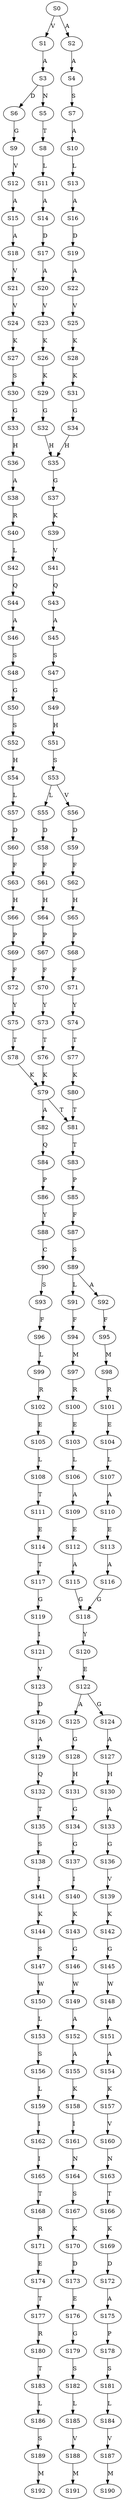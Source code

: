 strict digraph  {
	S0 -> S1 [ label = V ];
	S0 -> S2 [ label = A ];
	S1 -> S3 [ label = A ];
	S2 -> S4 [ label = A ];
	S3 -> S5 [ label = N ];
	S3 -> S6 [ label = D ];
	S4 -> S7 [ label = S ];
	S5 -> S8 [ label = T ];
	S6 -> S9 [ label = G ];
	S7 -> S10 [ label = A ];
	S8 -> S11 [ label = L ];
	S9 -> S12 [ label = V ];
	S10 -> S13 [ label = L ];
	S11 -> S14 [ label = A ];
	S12 -> S15 [ label = A ];
	S13 -> S16 [ label = A ];
	S14 -> S17 [ label = D ];
	S15 -> S18 [ label = A ];
	S16 -> S19 [ label = D ];
	S17 -> S20 [ label = A ];
	S18 -> S21 [ label = V ];
	S19 -> S22 [ label = A ];
	S20 -> S23 [ label = V ];
	S21 -> S24 [ label = V ];
	S22 -> S25 [ label = V ];
	S23 -> S26 [ label = K ];
	S24 -> S27 [ label = K ];
	S25 -> S28 [ label = K ];
	S26 -> S29 [ label = K ];
	S27 -> S30 [ label = S ];
	S28 -> S31 [ label = K ];
	S29 -> S32 [ label = G ];
	S30 -> S33 [ label = G ];
	S31 -> S34 [ label = G ];
	S32 -> S35 [ label = H ];
	S33 -> S36 [ label = H ];
	S34 -> S35 [ label = H ];
	S35 -> S37 [ label = G ];
	S36 -> S38 [ label = A ];
	S37 -> S39 [ label = K ];
	S38 -> S40 [ label = R ];
	S39 -> S41 [ label = V ];
	S40 -> S42 [ label = L ];
	S41 -> S43 [ label = Q ];
	S42 -> S44 [ label = Q ];
	S43 -> S45 [ label = A ];
	S44 -> S46 [ label = A ];
	S45 -> S47 [ label = S ];
	S46 -> S48 [ label = S ];
	S47 -> S49 [ label = G ];
	S48 -> S50 [ label = G ];
	S49 -> S51 [ label = H ];
	S50 -> S52 [ label = S ];
	S51 -> S53 [ label = S ];
	S52 -> S54 [ label = H ];
	S53 -> S55 [ label = L ];
	S53 -> S56 [ label = V ];
	S54 -> S57 [ label = L ];
	S55 -> S58 [ label = D ];
	S56 -> S59 [ label = D ];
	S57 -> S60 [ label = D ];
	S58 -> S61 [ label = F ];
	S59 -> S62 [ label = F ];
	S60 -> S63 [ label = F ];
	S61 -> S64 [ label = H ];
	S62 -> S65 [ label = H ];
	S63 -> S66 [ label = H ];
	S64 -> S67 [ label = P ];
	S65 -> S68 [ label = P ];
	S66 -> S69 [ label = P ];
	S67 -> S70 [ label = F ];
	S68 -> S71 [ label = F ];
	S69 -> S72 [ label = F ];
	S70 -> S73 [ label = Y ];
	S71 -> S74 [ label = Y ];
	S72 -> S75 [ label = Y ];
	S73 -> S76 [ label = T ];
	S74 -> S77 [ label = T ];
	S75 -> S78 [ label = T ];
	S76 -> S79 [ label = K ];
	S77 -> S80 [ label = K ];
	S78 -> S79 [ label = K ];
	S79 -> S81 [ label = T ];
	S79 -> S82 [ label = A ];
	S80 -> S81 [ label = T ];
	S81 -> S83 [ label = T ];
	S82 -> S84 [ label = Q ];
	S83 -> S85 [ label = P ];
	S84 -> S86 [ label = P ];
	S85 -> S87 [ label = F ];
	S86 -> S88 [ label = Y ];
	S87 -> S89 [ label = S ];
	S88 -> S90 [ label = C ];
	S89 -> S91 [ label = L ];
	S89 -> S92 [ label = A ];
	S90 -> S93 [ label = S ];
	S91 -> S94 [ label = F ];
	S92 -> S95 [ label = F ];
	S93 -> S96 [ label = F ];
	S94 -> S97 [ label = M ];
	S95 -> S98 [ label = M ];
	S96 -> S99 [ label = L ];
	S97 -> S100 [ label = R ];
	S98 -> S101 [ label = R ];
	S99 -> S102 [ label = R ];
	S100 -> S103 [ label = E ];
	S101 -> S104 [ label = E ];
	S102 -> S105 [ label = E ];
	S103 -> S106 [ label = L ];
	S104 -> S107 [ label = L ];
	S105 -> S108 [ label = L ];
	S106 -> S109 [ label = A ];
	S107 -> S110 [ label = A ];
	S108 -> S111 [ label = T ];
	S109 -> S112 [ label = E ];
	S110 -> S113 [ label = E ];
	S111 -> S114 [ label = E ];
	S112 -> S115 [ label = A ];
	S113 -> S116 [ label = A ];
	S114 -> S117 [ label = T ];
	S115 -> S118 [ label = G ];
	S116 -> S118 [ label = G ];
	S117 -> S119 [ label = G ];
	S118 -> S120 [ label = Y ];
	S119 -> S121 [ label = I ];
	S120 -> S122 [ label = E ];
	S121 -> S123 [ label = V ];
	S122 -> S124 [ label = G ];
	S122 -> S125 [ label = A ];
	S123 -> S126 [ label = D ];
	S124 -> S127 [ label = A ];
	S125 -> S128 [ label = G ];
	S126 -> S129 [ label = A ];
	S127 -> S130 [ label = H ];
	S128 -> S131 [ label = H ];
	S129 -> S132 [ label = Q ];
	S130 -> S133 [ label = A ];
	S131 -> S134 [ label = G ];
	S132 -> S135 [ label = T ];
	S133 -> S136 [ label = G ];
	S134 -> S137 [ label = G ];
	S135 -> S138 [ label = S ];
	S136 -> S139 [ label = V ];
	S137 -> S140 [ label = I ];
	S138 -> S141 [ label = I ];
	S139 -> S142 [ label = K ];
	S140 -> S143 [ label = K ];
	S141 -> S144 [ label = K ];
	S142 -> S145 [ label = G ];
	S143 -> S146 [ label = G ];
	S144 -> S147 [ label = S ];
	S145 -> S148 [ label = W ];
	S146 -> S149 [ label = W ];
	S147 -> S150 [ label = W ];
	S148 -> S151 [ label = A ];
	S149 -> S152 [ label = A ];
	S150 -> S153 [ label = L ];
	S151 -> S154 [ label = A ];
	S152 -> S155 [ label = A ];
	S153 -> S156 [ label = S ];
	S154 -> S157 [ label = K ];
	S155 -> S158 [ label = K ];
	S156 -> S159 [ label = L ];
	S157 -> S160 [ label = V ];
	S158 -> S161 [ label = I ];
	S159 -> S162 [ label = I ];
	S160 -> S163 [ label = N ];
	S161 -> S164 [ label = N ];
	S162 -> S165 [ label = I ];
	S163 -> S166 [ label = T ];
	S164 -> S167 [ label = S ];
	S165 -> S168 [ label = T ];
	S166 -> S169 [ label = K ];
	S167 -> S170 [ label = K ];
	S168 -> S171 [ label = R ];
	S169 -> S172 [ label = D ];
	S170 -> S173 [ label = D ];
	S171 -> S174 [ label = E ];
	S172 -> S175 [ label = A ];
	S173 -> S176 [ label = E ];
	S174 -> S177 [ label = T ];
	S175 -> S178 [ label = P ];
	S176 -> S179 [ label = G ];
	S177 -> S180 [ label = R ];
	S178 -> S181 [ label = S ];
	S179 -> S182 [ label = S ];
	S180 -> S183 [ label = T ];
	S181 -> S184 [ label = L ];
	S182 -> S185 [ label = L ];
	S183 -> S186 [ label = L ];
	S184 -> S187 [ label = V ];
	S185 -> S188 [ label = V ];
	S186 -> S189 [ label = S ];
	S187 -> S190 [ label = M ];
	S188 -> S191 [ label = M ];
	S189 -> S192 [ label = M ];
}
